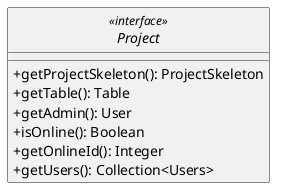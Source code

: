 @startuml

skinparam monochrome true
skinparam shadowing false
skinparam genericDisplay old
skinparam classAttributeIconSize 0
hide circle

interface Project <<interface>> {
    +getProjectSkeleton(): ProjectSkeleton
    +getTable(): Table
    +getAdmin(): User
    +isOnline(): Boolean
    +getOnlineId(): Integer
    +getUsers(): Collection<Users>
}

@enduml